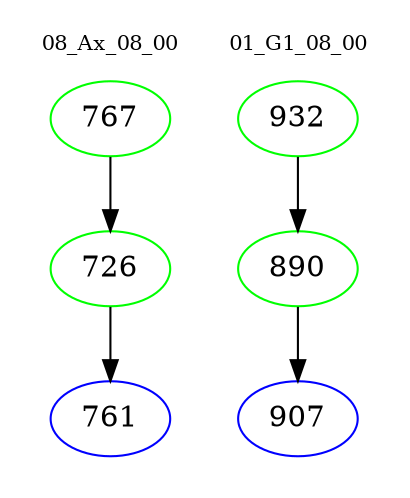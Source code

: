 digraph{
subgraph cluster_0 {
color = white
label = "08_Ax_08_00";
fontsize=10;
T0_767 [label="767", color="green"]
T0_767 -> T0_726 [color="black"]
T0_726 [label="726", color="green"]
T0_726 -> T0_761 [color="black"]
T0_761 [label="761", color="blue"]
}
subgraph cluster_1 {
color = white
label = "01_G1_08_00";
fontsize=10;
T1_932 [label="932", color="green"]
T1_932 -> T1_890 [color="black"]
T1_890 [label="890", color="green"]
T1_890 -> T1_907 [color="black"]
T1_907 [label="907", color="blue"]
}
}

